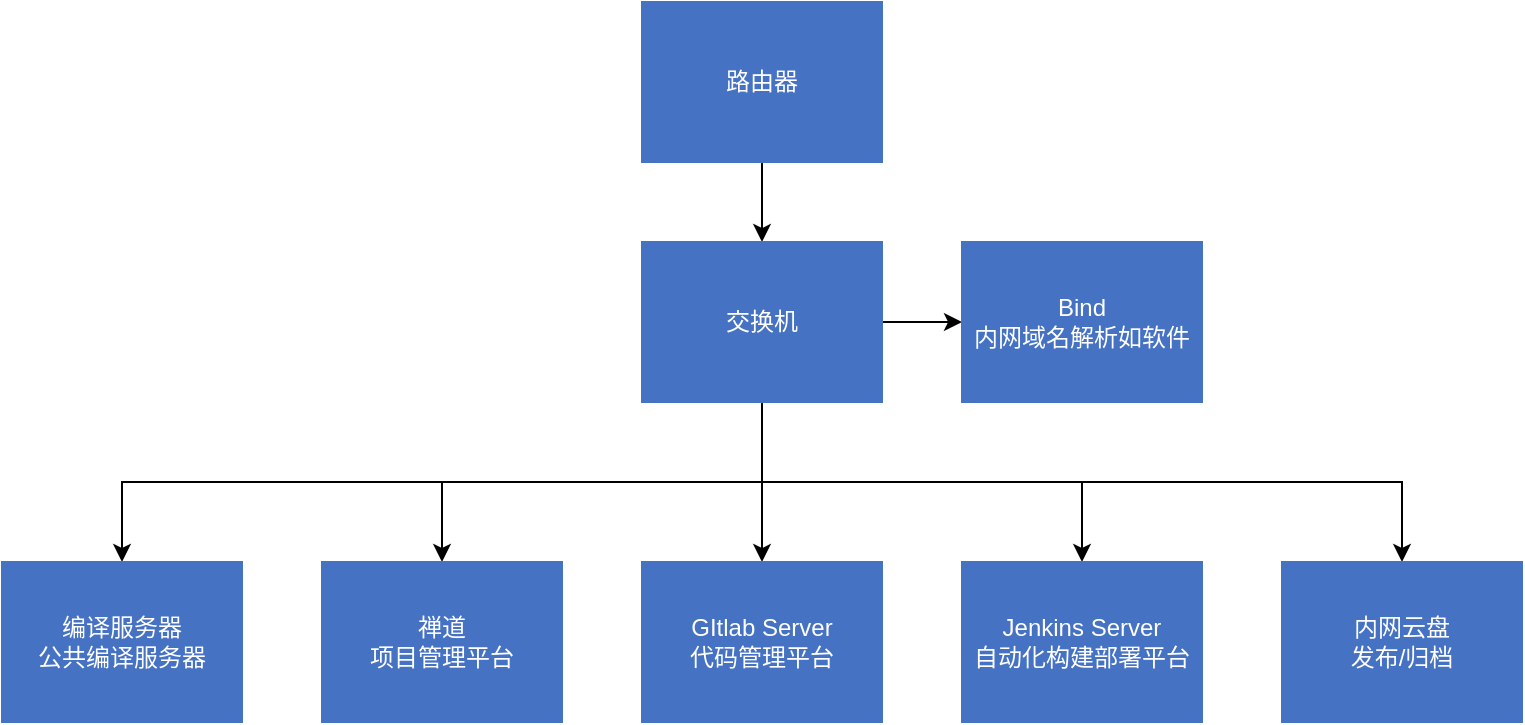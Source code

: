 <mxfile version="27.0.6">
  <diagram name="第 1 页" id="gqqKk3qTcgub9rRtaCZt">
    <mxGraphModel dx="1188" dy="676" grid="1" gridSize="10" guides="1" tooltips="1" connect="1" arrows="1" fold="1" page="1" pageScale="1" pageWidth="1654" pageHeight="2336" math="0" shadow="0">
      <root>
        <mxCell id="0" />
        <mxCell id="1" parent="0" />
        <mxCell id="4dHtgB9EU4_9vMUrs-2n-10" style="edgeStyle=none;rounded=0;orthogonalLoop=1;jettySize=auto;html=1;" edge="1" parent="1" source="4dHtgB9EU4_9vMUrs-2n-1" target="4dHtgB9EU4_9vMUrs-2n-3">
          <mxGeometry relative="1" as="geometry" />
        </mxCell>
        <mxCell id="4dHtgB9EU4_9vMUrs-2n-1" value="路由器" style="rounded=0;whiteSpace=wrap;html=1;fillColor=light-dark(#4672c4, #198cc4);fontColor=#ffffff;strokeColor=light-dark(#4672c4, #51afe7);" vertex="1" parent="1">
          <mxGeometry x="720" y="400" width="120" height="80" as="geometry" />
        </mxCell>
        <mxCell id="4dHtgB9EU4_9vMUrs-2n-11" style="edgeStyle=none;rounded=0;orthogonalLoop=1;jettySize=auto;html=1;entryX=0.5;entryY=0;entryDx=0;entryDy=0;" edge="1" parent="1" source="4dHtgB9EU4_9vMUrs-2n-3" target="4dHtgB9EU4_9vMUrs-2n-5">
          <mxGeometry relative="1" as="geometry" />
        </mxCell>
        <mxCell id="4dHtgB9EU4_9vMUrs-2n-12" style="edgeStyle=none;rounded=0;orthogonalLoop=1;jettySize=auto;html=1;exitX=1;exitY=0.5;exitDx=0;exitDy=0;entryX=0;entryY=0.5;entryDx=0;entryDy=0;" edge="1" parent="1" source="4dHtgB9EU4_9vMUrs-2n-3" target="4dHtgB9EU4_9vMUrs-2n-6">
          <mxGeometry relative="1" as="geometry" />
        </mxCell>
        <mxCell id="4dHtgB9EU4_9vMUrs-2n-14" style="edgeStyle=elbowEdgeStyle;rounded=0;orthogonalLoop=1;jettySize=auto;elbow=vertical;html=1;" edge="1" parent="1" source="4dHtgB9EU4_9vMUrs-2n-3" target="4dHtgB9EU4_9vMUrs-2n-9">
          <mxGeometry relative="1" as="geometry" />
        </mxCell>
        <mxCell id="4dHtgB9EU4_9vMUrs-2n-15" style="edgeStyle=elbowEdgeStyle;rounded=0;orthogonalLoop=1;jettySize=auto;elbow=vertical;html=1;" edge="1" parent="1" source="4dHtgB9EU4_9vMUrs-2n-3" target="4dHtgB9EU4_9vMUrs-2n-7">
          <mxGeometry relative="1" as="geometry" />
        </mxCell>
        <mxCell id="4dHtgB9EU4_9vMUrs-2n-16" style="edgeStyle=elbowEdgeStyle;rounded=0;orthogonalLoop=1;jettySize=auto;elbow=vertical;html=1;" edge="1" parent="1" source="4dHtgB9EU4_9vMUrs-2n-3" target="4dHtgB9EU4_9vMUrs-2n-8">
          <mxGeometry relative="1" as="geometry" />
        </mxCell>
        <mxCell id="4dHtgB9EU4_9vMUrs-2n-17" style="edgeStyle=elbowEdgeStyle;rounded=0;orthogonalLoop=1;jettySize=auto;elbow=vertical;html=1;" edge="1" parent="1" source="4dHtgB9EU4_9vMUrs-2n-3" target="4dHtgB9EU4_9vMUrs-2n-4">
          <mxGeometry relative="1" as="geometry" />
        </mxCell>
        <mxCell id="4dHtgB9EU4_9vMUrs-2n-3" value="交换机" style="rounded=0;whiteSpace=wrap;html=1;fillColor=light-dark(#4672c4, #198cc4);fontColor=#ffffff;strokeColor=light-dark(#4672c4, #51afe7);" vertex="1" parent="1">
          <mxGeometry x="720" y="520" width="120" height="80" as="geometry" />
        </mxCell>
        <mxCell id="4dHtgB9EU4_9vMUrs-2n-4" value="禅道&lt;br&gt;项目管理平台" style="rounded=0;whiteSpace=wrap;html=1;fillColor=light-dark(#4672c4, #198cc4);fontColor=#ffffff;strokeColor=light-dark(#4672c4, #51afe7);" vertex="1" parent="1">
          <mxGeometry x="560" y="680" width="120" height="80" as="geometry" />
        </mxCell>
        <mxCell id="4dHtgB9EU4_9vMUrs-2n-5" value="GItlab Server&lt;div&gt;代码管理平台&lt;/div&gt;" style="rounded=0;whiteSpace=wrap;html=1;fillColor=light-dark(#4672c4, #198cc4);fontColor=#ffffff;strokeColor=light-dark(#4672c4, #51afe7);" vertex="1" parent="1">
          <mxGeometry x="720" y="680" width="120" height="80" as="geometry" />
        </mxCell>
        <mxCell id="4dHtgB9EU4_9vMUrs-2n-6" value="Bind&lt;div&gt;内网域名解析如软件&lt;/div&gt;" style="rounded=0;whiteSpace=wrap;html=1;fillColor=light-dark(#4672c4, #198cc4);fontColor=#ffffff;strokeColor=light-dark(#4672c4, #51afe7);" vertex="1" parent="1">
          <mxGeometry x="880" y="520" width="120" height="80" as="geometry" />
        </mxCell>
        <mxCell id="4dHtgB9EU4_9vMUrs-2n-7" value="&lt;div&gt;Jenkins Server&lt;/div&gt;自动化构建部署平台" style="rounded=0;whiteSpace=wrap;html=1;fillColor=light-dark(#4672c4, #198cc4);fontColor=#ffffff;strokeColor=light-dark(#4672c4, #51afe7);" vertex="1" parent="1">
          <mxGeometry x="880" y="680" width="120" height="80" as="geometry" />
        </mxCell>
        <mxCell id="4dHtgB9EU4_9vMUrs-2n-8" value="内网云盘&lt;div&gt;发布/归档&lt;/div&gt;" style="rounded=0;whiteSpace=wrap;html=1;fillColor=light-dark(#4672c4, #198cc4);fontColor=#ffffff;strokeColor=light-dark(#4672c4, #51afe7);" vertex="1" parent="1">
          <mxGeometry x="1040" y="680" width="120" height="80" as="geometry" />
        </mxCell>
        <mxCell id="4dHtgB9EU4_9vMUrs-2n-9" value="编译服务器&lt;br&gt;公共编译服务器" style="rounded=0;whiteSpace=wrap;html=1;fillColor=light-dark(#4672c4, #198cc4);fontColor=#ffffff;strokeColor=light-dark(#4672c4, #51afe7);" vertex="1" parent="1">
          <mxGeometry x="400" y="680" width="120" height="80" as="geometry" />
        </mxCell>
      </root>
    </mxGraphModel>
  </diagram>
</mxfile>
